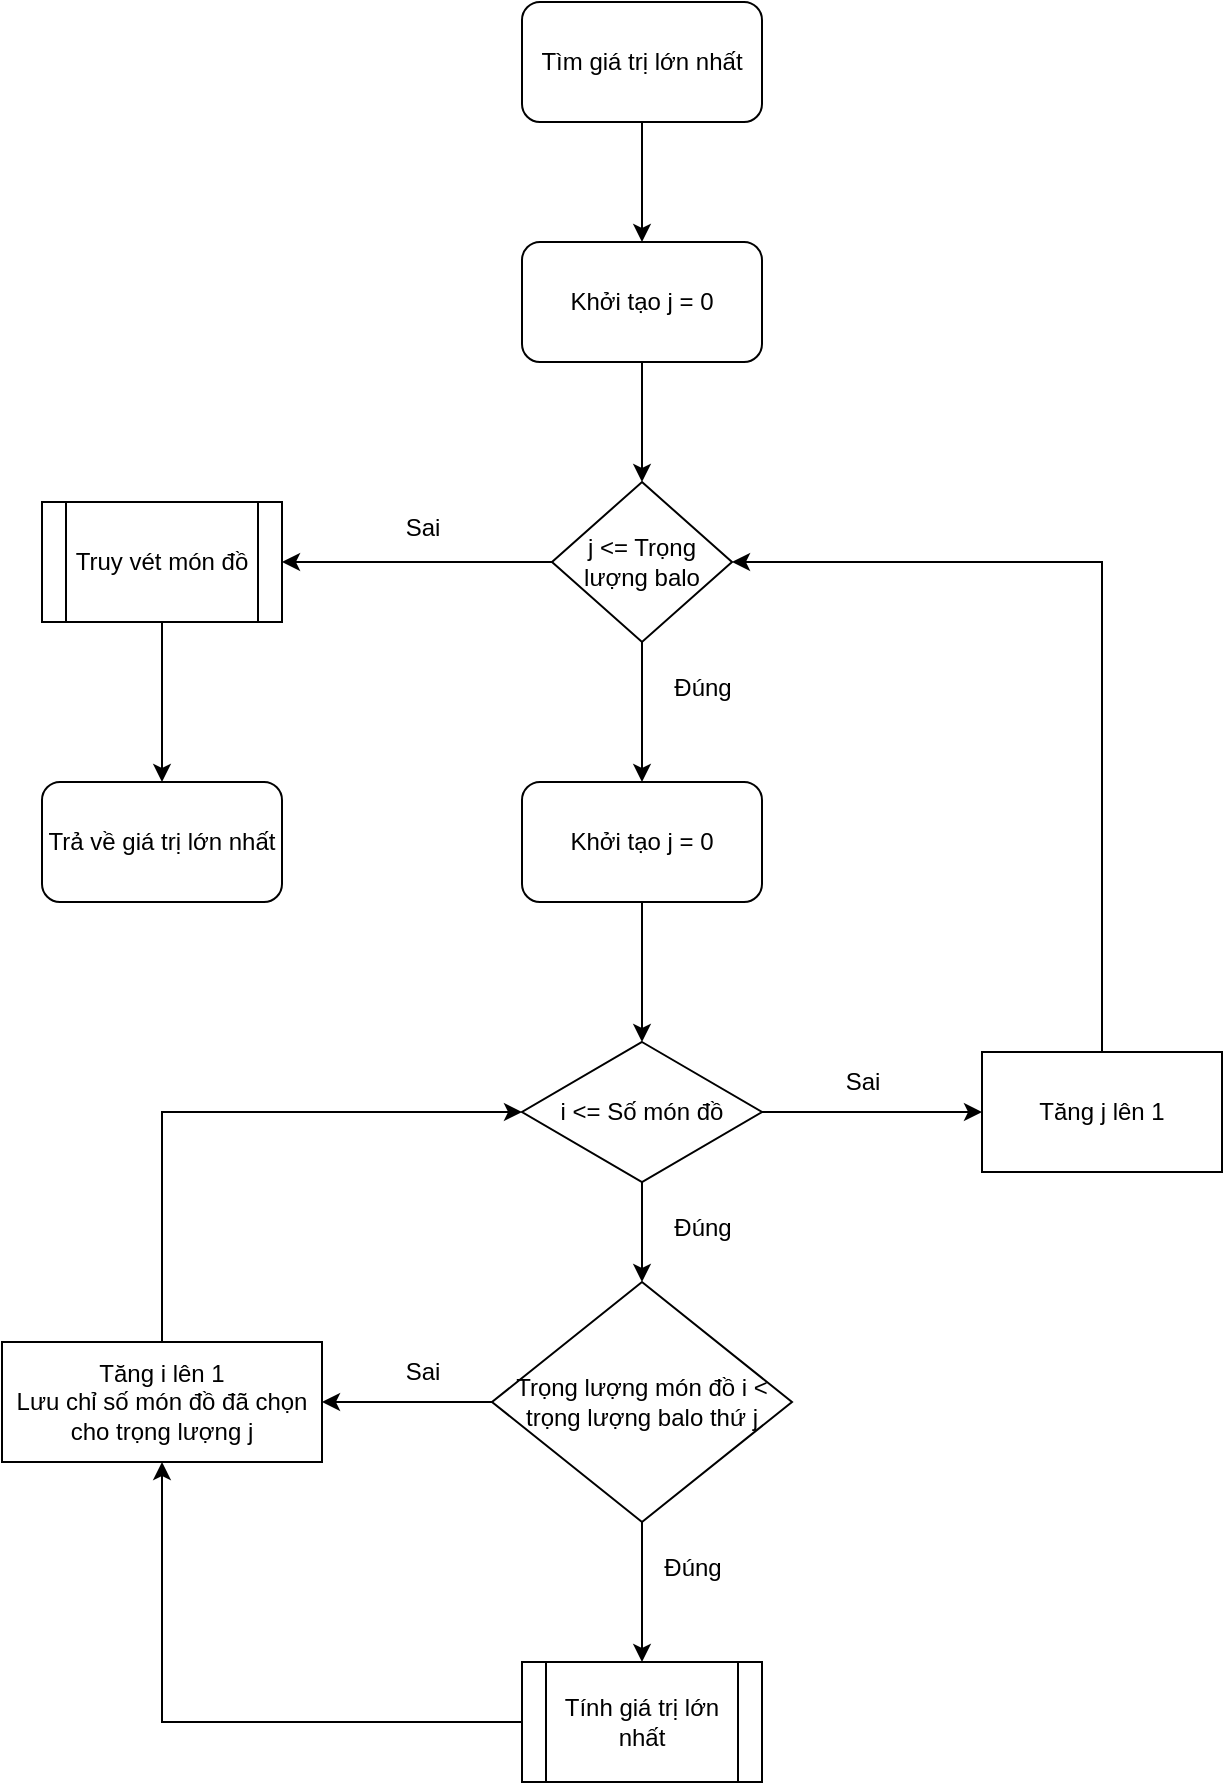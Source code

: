 <mxfile version="24.7.17">
  <diagram name="Page-1" id="y-wEWUi7gK6fYknjjCv2">
    <mxGraphModel dx="1036" dy="1754" grid="1" gridSize="10" guides="1" tooltips="1" connect="1" arrows="1" fold="1" page="1" pageScale="1" pageWidth="850" pageHeight="1100" math="0" shadow="0">
      <root>
        <mxCell id="0" />
        <mxCell id="1" parent="0" />
        <mxCell id="76Cl2MHU1IgZlay6GBI6-1" value="Khởi tạo j = 0" style="rounded=1;whiteSpace=wrap;html=1;" parent="1" vertex="1">
          <mxGeometry x="340" y="40" width="120" height="60" as="geometry" />
        </mxCell>
        <mxCell id="fykf_wIM20lNiPWr6jBC-1" value="j &amp;lt;= Trọng lượng balo" style="rhombus;whiteSpace=wrap;html=1;" vertex="1" parent="1">
          <mxGeometry x="355" y="160" width="90" height="80" as="geometry" />
        </mxCell>
        <mxCell id="fykf_wIM20lNiPWr6jBC-16" value="" style="edgeStyle=orthogonalEdgeStyle;rounded=0;orthogonalLoop=1;jettySize=auto;html=1;" edge="1" parent="1" source="fykf_wIM20lNiPWr6jBC-2" target="fykf_wIM20lNiPWr6jBC-3">
          <mxGeometry relative="1" as="geometry" />
        </mxCell>
        <mxCell id="fykf_wIM20lNiPWr6jBC-2" value="Khởi tạo j = 0" style="rounded=1;whiteSpace=wrap;html=1;" vertex="1" parent="1">
          <mxGeometry x="340" y="310" width="120" height="60" as="geometry" />
        </mxCell>
        <mxCell id="fykf_wIM20lNiPWr6jBC-18" value="" style="edgeStyle=orthogonalEdgeStyle;rounded=0;orthogonalLoop=1;jettySize=auto;html=1;" edge="1" parent="1" source="fykf_wIM20lNiPWr6jBC-3" target="fykf_wIM20lNiPWr6jBC-4">
          <mxGeometry relative="1" as="geometry" />
        </mxCell>
        <mxCell id="fykf_wIM20lNiPWr6jBC-19" value="" style="edgeStyle=orthogonalEdgeStyle;rounded=0;orthogonalLoop=1;jettySize=auto;html=1;" edge="1" parent="1" source="fykf_wIM20lNiPWr6jBC-3" target="fykf_wIM20lNiPWr6jBC-7">
          <mxGeometry relative="1" as="geometry" />
        </mxCell>
        <mxCell id="fykf_wIM20lNiPWr6jBC-3" value="i &amp;lt;= Số món đồ" style="rhombus;whiteSpace=wrap;html=1;" vertex="1" parent="1">
          <mxGeometry x="340" y="440" width="120" height="70" as="geometry" />
        </mxCell>
        <mxCell id="fykf_wIM20lNiPWr6jBC-20" value="" style="edgeStyle=orthogonalEdgeStyle;rounded=0;orthogonalLoop=1;jettySize=auto;html=1;" edge="1" parent="1" source="fykf_wIM20lNiPWr6jBC-4" target="fykf_wIM20lNiPWr6jBC-5">
          <mxGeometry relative="1" as="geometry" />
        </mxCell>
        <mxCell id="fykf_wIM20lNiPWr6jBC-4" value="Trọng lượng món đồ i &amp;lt; trọng lượng balo thứ j" style="rhombus;whiteSpace=wrap;html=1;" vertex="1" parent="1">
          <mxGeometry x="325" y="560" width="150" height="120" as="geometry" />
        </mxCell>
        <mxCell id="fykf_wIM20lNiPWr6jBC-21" value="" style="edgeStyle=orthogonalEdgeStyle;rounded=0;orthogonalLoop=1;jettySize=auto;html=1;" edge="1" parent="1" source="fykf_wIM20lNiPWr6jBC-5" target="fykf_wIM20lNiPWr6jBC-6">
          <mxGeometry relative="1" as="geometry" />
        </mxCell>
        <mxCell id="fykf_wIM20lNiPWr6jBC-5" value="Tính giá trị lớn nhất" style="shape=process;whiteSpace=wrap;html=1;backgroundOutline=1;" vertex="1" parent="1">
          <mxGeometry x="340" y="750" width="120" height="60" as="geometry" />
        </mxCell>
        <mxCell id="fykf_wIM20lNiPWr6jBC-6" value="Tăng i lên 1&lt;div&gt;Lưu chỉ số món đồ đã chọn cho trọng lượng j&lt;/div&gt;" style="rounded=0;whiteSpace=wrap;html=1;" vertex="1" parent="1">
          <mxGeometry x="80" y="590" width="160" height="60" as="geometry" />
        </mxCell>
        <mxCell id="fykf_wIM20lNiPWr6jBC-7" value="Tăng j lên 1" style="rounded=0;whiteSpace=wrap;html=1;" vertex="1" parent="1">
          <mxGeometry x="570" y="445" width="120" height="60" as="geometry" />
        </mxCell>
        <mxCell id="fykf_wIM20lNiPWr6jBC-8" value="" style="endArrow=classic;html=1;rounded=0;exitX=0.5;exitY=1;exitDx=0;exitDy=0;" edge="1" parent="1" source="76Cl2MHU1IgZlay6GBI6-1" target="fykf_wIM20lNiPWr6jBC-1">
          <mxGeometry width="50" height="50" relative="1" as="geometry">
            <mxPoint x="400" y="390" as="sourcePoint" />
            <mxPoint x="450" y="340" as="targetPoint" />
          </mxGeometry>
        </mxCell>
        <mxCell id="fykf_wIM20lNiPWr6jBC-15" value="" style="endArrow=classic;html=1;rounded=0;exitX=0.5;exitY=1;exitDx=0;exitDy=0;entryX=0.5;entryY=0;entryDx=0;entryDy=0;" edge="1" parent="1" source="fykf_wIM20lNiPWr6jBC-1" target="fykf_wIM20lNiPWr6jBC-2">
          <mxGeometry width="50" height="50" relative="1" as="geometry">
            <mxPoint x="400" y="390" as="sourcePoint" />
            <mxPoint x="450" y="340" as="targetPoint" />
          </mxGeometry>
        </mxCell>
        <mxCell id="fykf_wIM20lNiPWr6jBC-22" value="" style="endArrow=classic;html=1;rounded=0;exitX=0.5;exitY=0;exitDx=0;exitDy=0;entryX=1;entryY=0.5;entryDx=0;entryDy=0;" edge="1" parent="1" source="fykf_wIM20lNiPWr6jBC-7" target="fykf_wIM20lNiPWr6jBC-1">
          <mxGeometry width="50" height="50" relative="1" as="geometry">
            <mxPoint x="400" y="400" as="sourcePoint" />
            <mxPoint x="450" y="350" as="targetPoint" />
            <Array as="points">
              <mxPoint x="630" y="200" />
            </Array>
          </mxGeometry>
        </mxCell>
        <mxCell id="fykf_wIM20lNiPWr6jBC-23" value="Tìm giá trị lớn nhất" style="rounded=1;whiteSpace=wrap;html=1;" vertex="1" parent="1">
          <mxGeometry x="340" y="-80" width="120" height="60" as="geometry" />
        </mxCell>
        <mxCell id="fykf_wIM20lNiPWr6jBC-24" value="" style="endArrow=classic;html=1;rounded=0;exitX=0.5;exitY=1;exitDx=0;exitDy=0;entryX=0.5;entryY=0;entryDx=0;entryDy=0;" edge="1" parent="1" source="fykf_wIM20lNiPWr6jBC-23" target="76Cl2MHU1IgZlay6GBI6-1">
          <mxGeometry width="50" height="50" relative="1" as="geometry">
            <mxPoint x="400" y="160" as="sourcePoint" />
            <mxPoint x="450" y="110" as="targetPoint" />
          </mxGeometry>
        </mxCell>
        <mxCell id="fykf_wIM20lNiPWr6jBC-25" value="Truy vét món đồ" style="shape=process;whiteSpace=wrap;html=1;backgroundOutline=1;" vertex="1" parent="1">
          <mxGeometry x="100" y="170" width="120" height="60" as="geometry" />
        </mxCell>
        <mxCell id="fykf_wIM20lNiPWr6jBC-26" value="Trả về giá trị lớn nhất" style="rounded=1;whiteSpace=wrap;html=1;" vertex="1" parent="1">
          <mxGeometry x="100" y="310" width="120" height="60" as="geometry" />
        </mxCell>
        <mxCell id="fykf_wIM20lNiPWr6jBC-27" value="" style="endArrow=classic;html=1;rounded=0;exitX=0;exitY=0.5;exitDx=0;exitDy=0;entryX=1;entryY=0.5;entryDx=0;entryDy=0;" edge="1" parent="1" source="fykf_wIM20lNiPWr6jBC-1" target="fykf_wIM20lNiPWr6jBC-25">
          <mxGeometry width="50" height="50" relative="1" as="geometry">
            <mxPoint x="330" y="390" as="sourcePoint" />
            <mxPoint x="380" y="340" as="targetPoint" />
          </mxGeometry>
        </mxCell>
        <mxCell id="fykf_wIM20lNiPWr6jBC-28" value="" style="endArrow=classic;html=1;rounded=0;exitX=0.5;exitY=1;exitDx=0;exitDy=0;entryX=0.5;entryY=0;entryDx=0;entryDy=0;" edge="1" parent="1" source="fykf_wIM20lNiPWr6jBC-25" target="fykf_wIM20lNiPWr6jBC-26">
          <mxGeometry width="50" height="50" relative="1" as="geometry">
            <mxPoint x="330" y="390" as="sourcePoint" />
            <mxPoint x="380" y="340" as="targetPoint" />
          </mxGeometry>
        </mxCell>
        <mxCell id="fykf_wIM20lNiPWr6jBC-29" value="Đúng" style="text;html=1;align=center;verticalAlign=middle;resizable=0;points=[];autosize=1;strokeColor=none;fillColor=none;" vertex="1" parent="1">
          <mxGeometry x="405" y="248" width="50" height="30" as="geometry" />
        </mxCell>
        <mxCell id="fykf_wIM20lNiPWr6jBC-30" value="Sai" style="text;html=1;align=center;verticalAlign=middle;resizable=0;points=[];autosize=1;strokeColor=none;fillColor=none;" vertex="1" parent="1">
          <mxGeometry x="270" y="168" width="40" height="30" as="geometry" />
        </mxCell>
        <mxCell id="fykf_wIM20lNiPWr6jBC-31" value="Đúng" style="text;html=1;align=center;verticalAlign=middle;resizable=0;points=[];autosize=1;strokeColor=none;fillColor=none;" vertex="1" parent="1">
          <mxGeometry x="405" y="518" width="50" height="30" as="geometry" />
        </mxCell>
        <mxCell id="fykf_wIM20lNiPWr6jBC-32" value="Sai" style="text;html=1;align=center;verticalAlign=middle;resizable=0;points=[];autosize=1;strokeColor=none;fillColor=none;" vertex="1" parent="1">
          <mxGeometry x="490" y="445" width="40" height="30" as="geometry" />
        </mxCell>
        <mxCell id="fykf_wIM20lNiPWr6jBC-33" value="" style="endArrow=classic;html=1;rounded=0;exitX=0.5;exitY=0;exitDx=0;exitDy=0;entryX=0;entryY=0.5;entryDx=0;entryDy=0;" edge="1" parent="1" source="fykf_wIM20lNiPWr6jBC-6" target="fykf_wIM20lNiPWr6jBC-3">
          <mxGeometry width="50" height="50" relative="1" as="geometry">
            <mxPoint x="330" y="680" as="sourcePoint" />
            <mxPoint x="380" y="630" as="targetPoint" />
            <Array as="points">
              <mxPoint x="160" y="475" />
            </Array>
          </mxGeometry>
        </mxCell>
        <mxCell id="fykf_wIM20lNiPWr6jBC-34" value="Đúng" style="text;html=1;align=center;verticalAlign=middle;resizable=0;points=[];autosize=1;strokeColor=none;fillColor=none;" vertex="1" parent="1">
          <mxGeometry x="400" y="688" width="50" height="30" as="geometry" />
        </mxCell>
        <mxCell id="fykf_wIM20lNiPWr6jBC-35" value="" style="endArrow=classic;html=1;rounded=0;exitX=0;exitY=0.5;exitDx=0;exitDy=0;entryX=1;entryY=0.5;entryDx=0;entryDy=0;" edge="1" parent="1" source="fykf_wIM20lNiPWr6jBC-4" target="fykf_wIM20lNiPWr6jBC-6">
          <mxGeometry width="50" height="50" relative="1" as="geometry">
            <mxPoint x="340" y="690" as="sourcePoint" />
            <mxPoint x="390" y="640" as="targetPoint" />
          </mxGeometry>
        </mxCell>
        <mxCell id="fykf_wIM20lNiPWr6jBC-36" value="Sai" style="text;html=1;align=center;verticalAlign=middle;resizable=0;points=[];autosize=1;strokeColor=none;fillColor=none;" vertex="1" parent="1">
          <mxGeometry x="270" y="590" width="40" height="30" as="geometry" />
        </mxCell>
      </root>
    </mxGraphModel>
  </diagram>
</mxfile>
